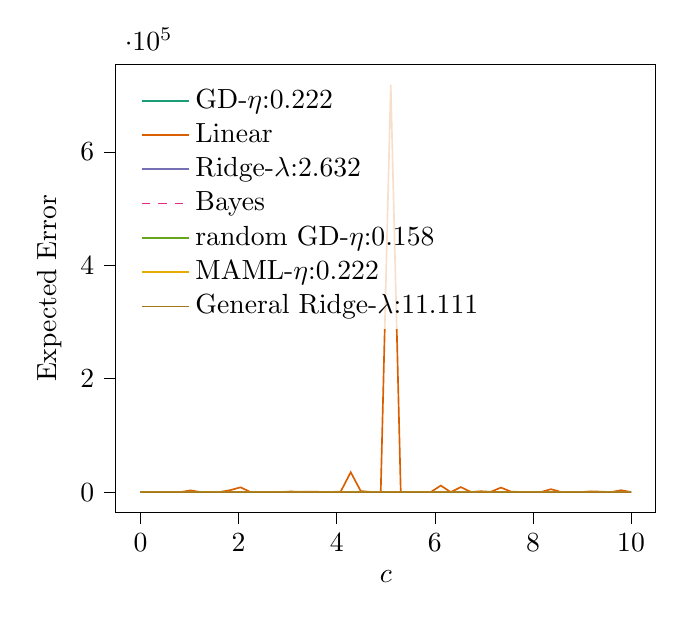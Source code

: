 % This file was created with tikzplotlib v0.10.1.
\begin{tikzpicture}

\definecolor{chocolate217952}{RGB}{217,95,2}
\definecolor{darkcyan27158119}{RGB}{27,158,119}
\definecolor{darkgoldenrod16611829}{RGB}{166,118,29}
\definecolor{darkgray176}{RGB}{176,176,176}
\definecolor{deeppink23141138}{RGB}{231,41,138}
\definecolor{lightslategray117112179}{RGB}{117,112,179}
\definecolor{olivedrab10216630}{RGB}{102,166,30}
\definecolor{orange2301712}{RGB}{230,171,2}

\begin{axis}[
legend cell align={left},
legend style={
  fill opacity=0.8,
  draw opacity=1,
  text opacity=1,
  at={(0.03,0.97)},
  anchor=north west,
  draw=none
},
tick align=outside,
tick pos=left,
x grid style={darkgray176},
xlabel={\(\displaystyle c\)},
xmin=-0.5, xmax=10.5,
xtick style={color=black},
y grid style={darkgray176},
ylabel={Expected Error},
ymin=-35924.115, ymax=754428.41,
ytick style={color=black}
]
\addplot [semithick, darkcyan27158119]
table {%
0 1.206
0.204 1.333
0.408 1.458
0.612 1.653
0.816 1.938
1.02 1.632
1.224 1.88
1.429 1.746
1.633 2.505
1.837 2.342
2.041 2.146
2.245 2.843
2.449 2.475
2.653 2.905
2.857 3.006
3.061 2.866
3.265 3.058
3.469 3.074
3.673 3.329
3.878 2.965
4.082 3.751
4.286 3.899
4.49 4.016
4.694 4.366
4.898 4.531
5.102 4.933
5.306 4.566
5.51 4.805
5.714 3.927
5.918 4.107
6.122 4.534
6.327 4.535
6.531 5.071
6.735 7.139
6.939 6.503
7.143 6.139
7.347 6.385
7.551 5.839
7.755 6.446
7.959 5.727
8.163 5.08
8.367 6.912
8.571 4.94
8.776 7.06
8.98 6.105
9.184 6.885
9.388 7.346
9.592 8.718
9.796 8.38
10 9.616
};
\addlegendentry{GD-$\eta$:0.222}
\addplot [semithick, chocolate217952]
table {%
0 27.094
0.204 488.723
0.408 69.326
0.612 424.816
0.816 64.2
1.02 3154.276
1.224 99.012
1.429 28.782
1.633 484.098
1.837 3695.215
2.041 8458.775
2.245 90.081
2.449 247.912
2.653 124.374
2.857 110.549
3.061 1141.415
3.265 537.863
3.469 782.417
3.673 497.944
3.878 205.515
4.082 1021.314
4.286 35116.479
4.49 1956.79
4.694 370.34
4.898 224.855
5.102 718503.295
5.306 168.122
5.51 265.353
5.714 342.911
5.918 85.033
6.122 11591.095
6.327 21.143
6.531 8847.706
6.735 338.393
6.939 1596.755
7.143 559.367
7.347 8007.084
7.551 1000.492
7.755 193.051
7.959 125.326
8.163 123.46
8.367 5223.479
8.571 359.028
8.776 65.501
8.98 103.25
9.184 1443.555
9.388 835.106
9.592 23.539
9.796 3365.107
10 176.637
};
\addlegendentry{Linear}
\addplot [semithick, lightslategray117112179]
table {%
0 1.134
0.204 1.242
0.408 1.327
0.612 1.469
0.816 1.576
1.02 1.893
1.224 2.027
1.429 1.68
1.633 2.008
1.837 2.219
2.041 2.405
2.245 2.594
2.449 2.403
2.653 2.439
2.857 2.482
3.061 2.907
3.265 2.842
3.469 2.538
3.673 3.092
3.878 2.927
4.082 2.969
4.286 4.491
4.49 3.748
4.694 3.064
4.898 4.648
5.102 3.767
5.306 4.303
5.51 3.995
5.714 4.266
5.918 4.172
6.122 5.216
6.327 5.171
6.531 4.135
6.735 5.184
6.939 4.797
7.143 5.055
7.347 4.559
7.551 3.908
7.755 5.864
7.959 4.637
8.163 5.38
8.367 5.645
8.571 6.031
8.776 6.38
8.98 5.531
9.184 6.614
9.388 5.842
9.592 5.718
9.796 6.901
10 6.946
};
\addlegendentry{Ridge-$\lambda$:2.632}
\addplot [semithick, deeppink23141138, dashed]
table {%
0 1.0
0.204 1.0
0.408 1.0
0.612 1.0
0.816 1.0
1.02 1.0
1.224 1.0
1.429 1.0
1.633 1.0
1.837 1.0
2.041 1.0
2.245 1.0
2.449 1.0
2.653 1.0
2.857 1.0
3.061 1.0
3.265 1.0
3.469 1.0
3.673 1.0
3.878 1.0
4.082 1.0
4.286 1.0
4.49 1.0
4.694 1.0
4.898 1.0
5.102 1.0
5.306 1.0
5.51 1.0
5.714 1.0
5.918 1.0
6.122 1.0
6.327 1.0
6.531 1.0
6.735 1.0
6.939 1.0
7.143 1.0
7.347 1.0
7.551 1.0
7.755 1.0
7.959 1.0
8.163 1.0
8.367 1.0
8.571 1.0
8.776 1.0
8.98 1.0
9.184 1.0
9.388 1.0
9.592 1.0
9.796 1.0
10 1.0
};
\addlegendentry{Bayes}
\addplot [semithick, olivedrab10216630]
table {%
0 2.258
0.204 2.361
0.408 2.497
0.612 2.661
0.816 2.666
1.02 2.823
1.224 2.929
1.429 3.168
1.633 3.584
1.837 3.592
2.041 3.627
2.245 3.528
2.449 3.884
2.653 4.198
2.857 4.292
3.061 4.188
3.265 4.026
3.469 3.875
3.673 4.088
3.878 4.707
4.082 4.861
4.286 5.142
4.49 4.902
4.694 5.691
4.898 5.673
5.102 5.482
5.306 5.106
5.51 5.303
5.714 6.372
5.918 5.445
6.122 7.053
6.327 6.046
6.531 5.787
6.735 6.261
6.939 5.583
7.143 6.51
7.347 6.534
7.551 5.105
7.755 6.685
7.959 7.347
8.163 7.378
8.367 9.302
8.571 7.801
8.776 7.814
8.98 8.008
9.184 8.095
9.388 7.331
9.592 8.378
9.796 7.775
10 9.44
};
\addlegendentry{random GD-$\eta$:0.158}
\addplot [semithick, orange2301712]
table {%
0 1.206
0.204 1.313
0.408 1.455
0.612 1.711
0.816 1.777
1.02 1.845
1.224 2.046
1.429 2.014
1.633 2.126
1.837 2.421
2.041 2.33
2.245 2.397
2.449 2.894
2.653 2.668
2.857 3.02
3.061 3.268
3.265 3.468
3.469 3.417
3.673 3.104
3.878 3.466
4.082 3.503
4.286 3.198
4.49 3.68
4.694 3.93
4.898 3.799
5.102 4.656
5.306 3.993
5.51 4.265
5.714 5.2
5.918 3.744
6.122 4.061
6.327 5.236
6.531 4.994
6.735 5.025
6.939 5.897
7.143 5.457
7.347 5.17
7.551 6.445
7.755 6.168
7.959 6.251
8.163 6.499
8.367 4.445
8.571 6.434
8.776 6.147
8.98 6.679
9.184 7.503
9.388 5.862
9.592 7.458
9.796 6.652
10 7.193
};
\addlegendentry{MAML-$\eta$:0.222}
\addplot [semithick, darkgoldenrod16611829]
table {%
0 1.513
0.204 1.616
0.408 1.671
0.612 1.724
0.816 1.789
1.02 1.877
1.224 1.961
1.429 1.963
1.633 2.063
1.837 2.065
2.041 2.026
2.245 2.232
2.449 2.291
2.653 2.566
2.857 2.324
3.061 2.579
3.265 2.408
3.469 2.735
3.673 2.823
3.878 2.453
4.082 2.995
4.286 3.07
4.49 2.648
4.694 3.236
4.898 2.829
5.102 3.246
5.306 3.309
5.51 2.891
5.714 3.058
5.918 3.192
6.122 3.286
6.327 3.714
6.531 3.663
6.735 3.62
6.939 3.811
7.143 3.662
7.347 3.976
7.551 4.121
7.755 3.715
7.959 4.44
8.163 4.447
8.367 3.883
8.571 4.388
8.776 4.48
8.98 4.285
9.184 3.89
9.388 4.817
9.592 5.003
9.796 4.879
10 4.129
};
\addlegendentry{General Ridge-$\lambda$:11.111}
\end{axis}

\end{tikzpicture}
